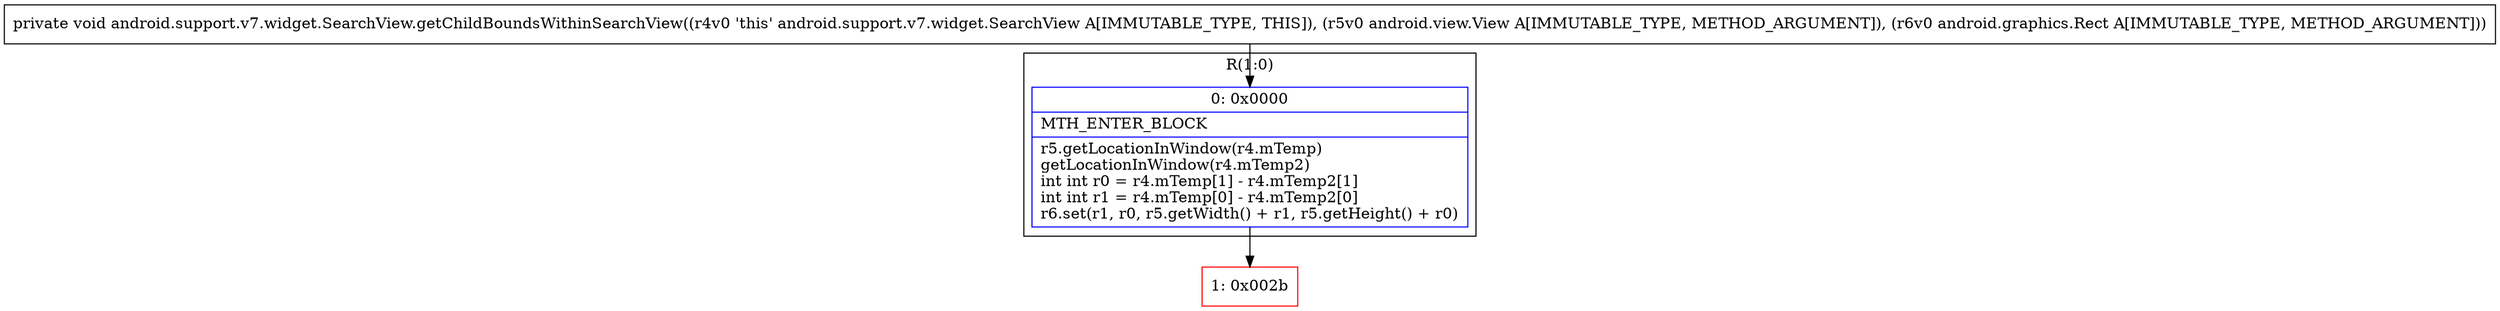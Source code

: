 digraph "CFG forandroid.support.v7.widget.SearchView.getChildBoundsWithinSearchView(Landroid\/view\/View;Landroid\/graphics\/Rect;)V" {
subgraph cluster_Region_1674086389 {
label = "R(1:0)";
node [shape=record,color=blue];
Node_0 [shape=record,label="{0\:\ 0x0000|MTH_ENTER_BLOCK\l|r5.getLocationInWindow(r4.mTemp)\lgetLocationInWindow(r4.mTemp2)\lint int r0 = r4.mTemp[1] \- r4.mTemp2[1]\lint int r1 = r4.mTemp[0] \- r4.mTemp2[0]\lr6.set(r1, r0, r5.getWidth() + r1, r5.getHeight() + r0)\l}"];
}
Node_1 [shape=record,color=red,label="{1\:\ 0x002b}"];
MethodNode[shape=record,label="{private void android.support.v7.widget.SearchView.getChildBoundsWithinSearchView((r4v0 'this' android.support.v7.widget.SearchView A[IMMUTABLE_TYPE, THIS]), (r5v0 android.view.View A[IMMUTABLE_TYPE, METHOD_ARGUMENT]), (r6v0 android.graphics.Rect A[IMMUTABLE_TYPE, METHOD_ARGUMENT])) }"];
MethodNode -> Node_0;
Node_0 -> Node_1;
}

